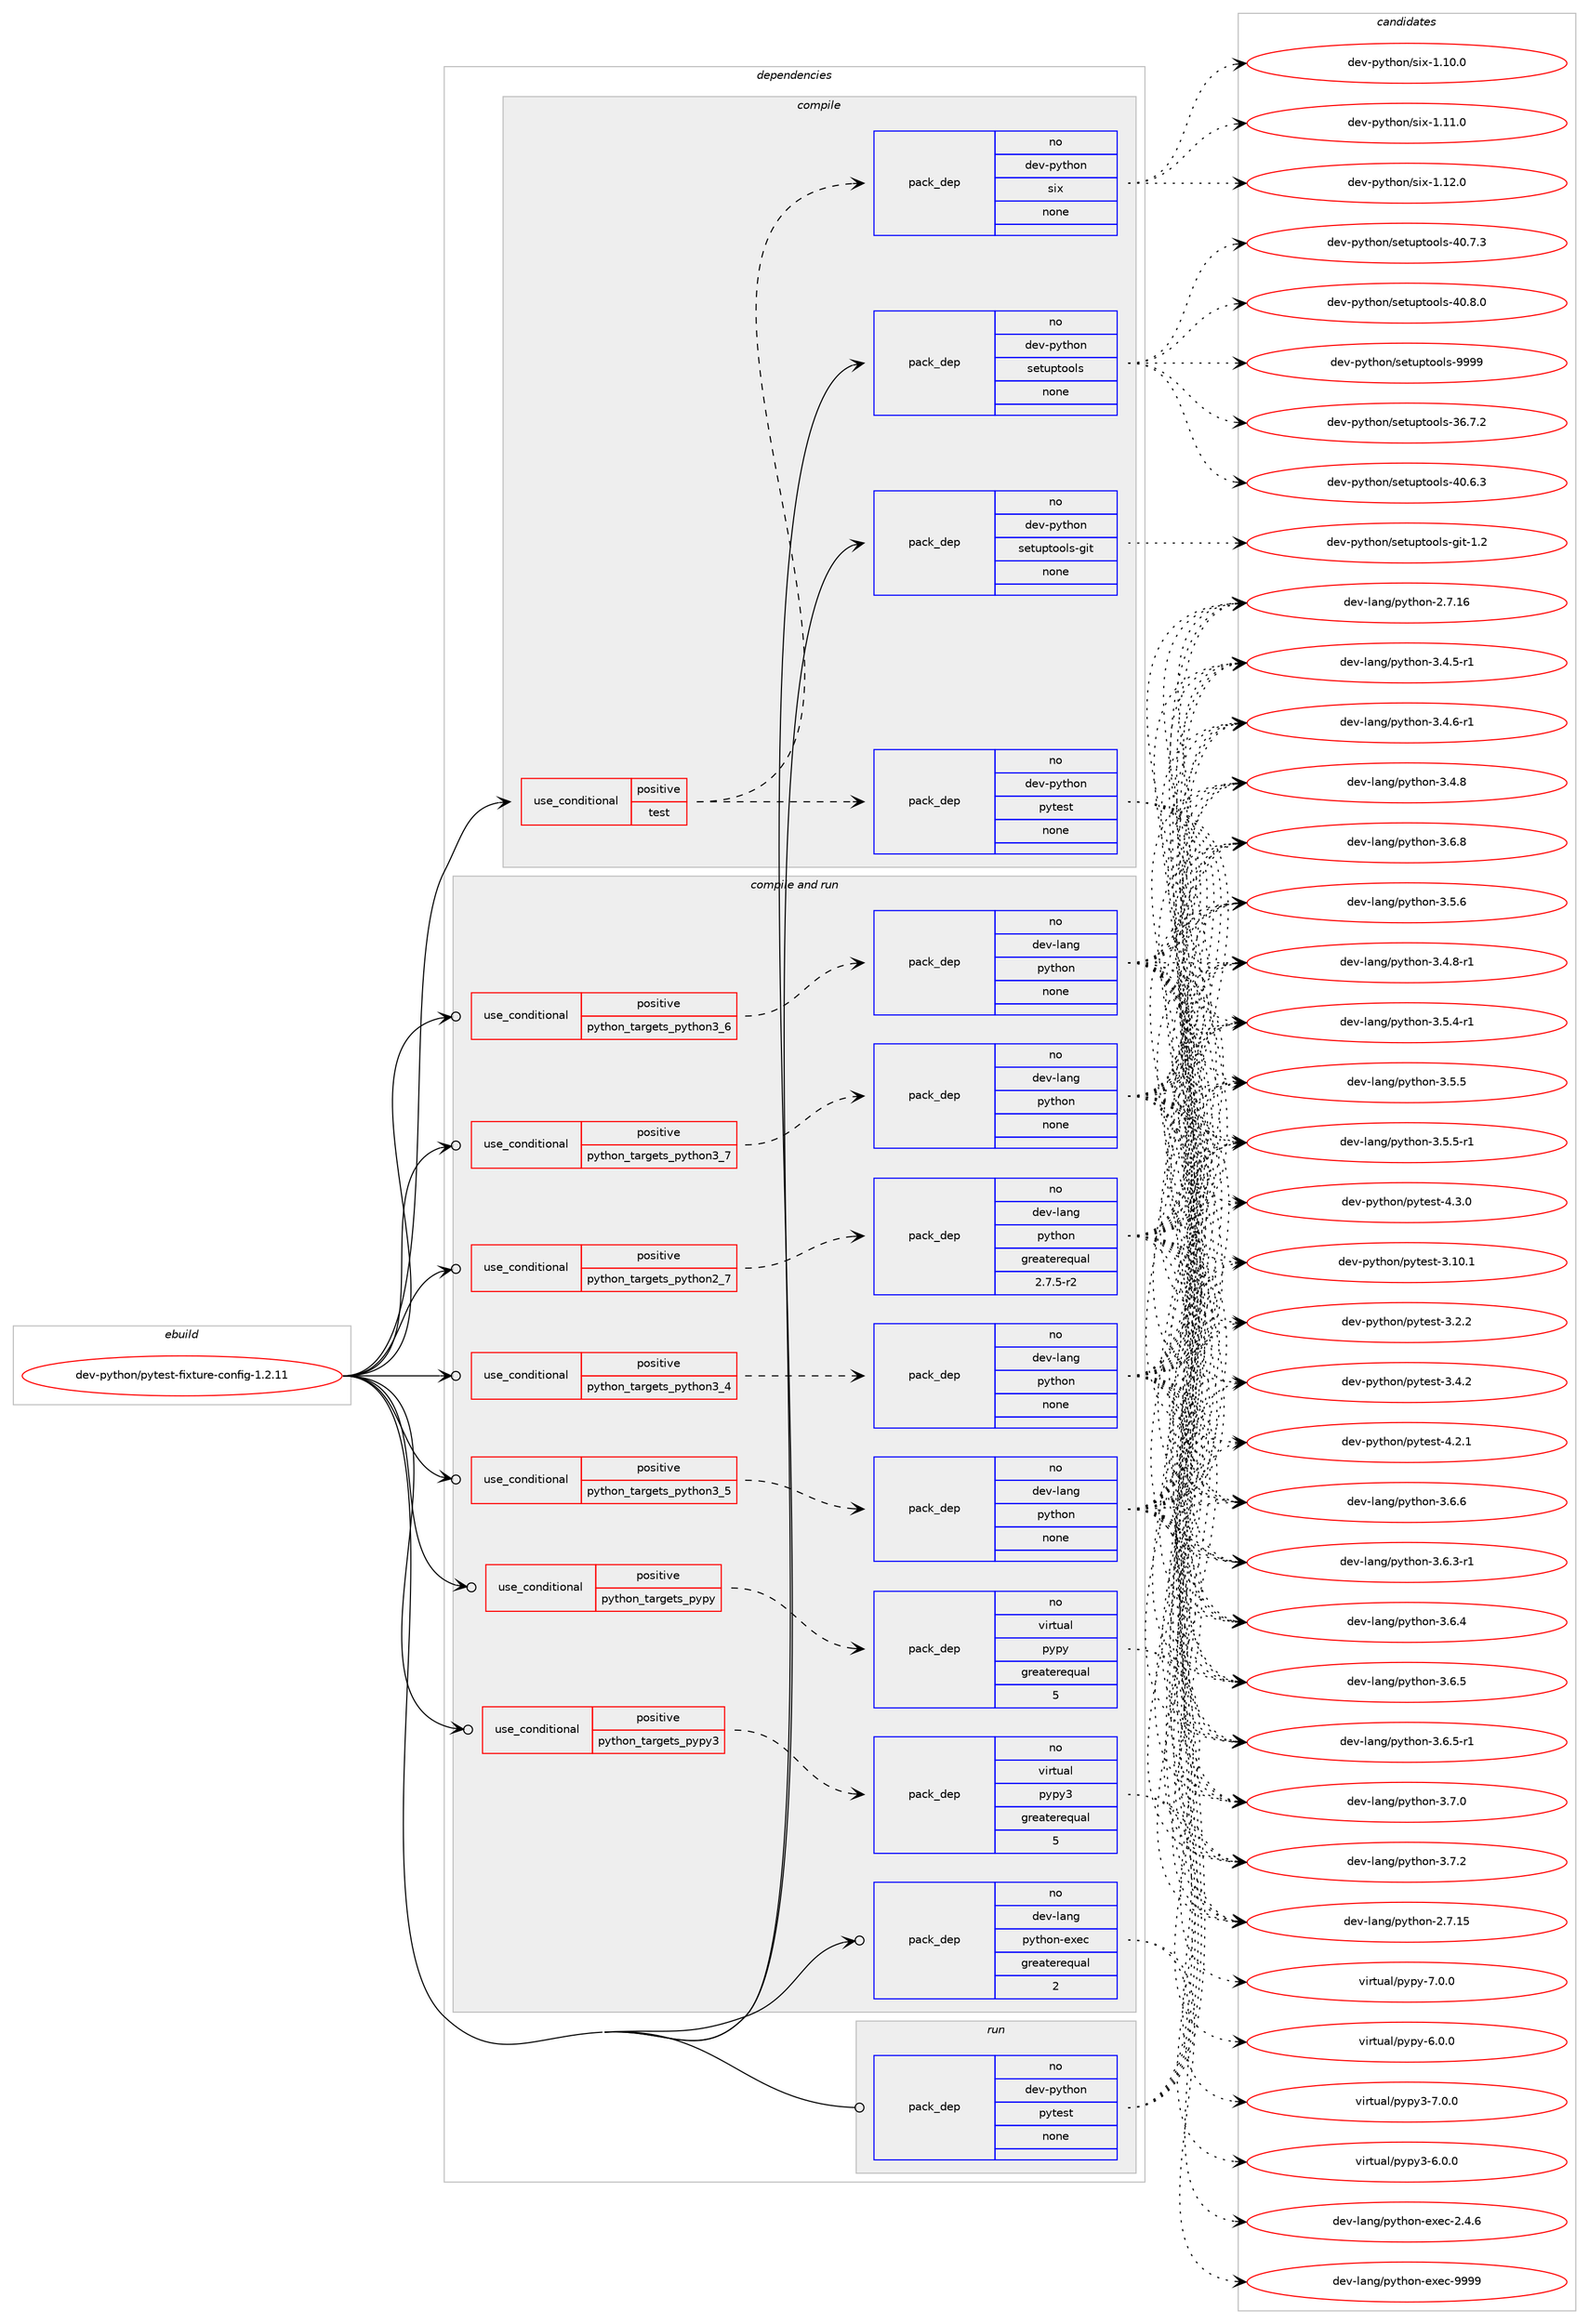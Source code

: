 digraph prolog {

# *************
# Graph options
# *************

newrank=true;
concentrate=true;
compound=true;
graph [rankdir=LR,fontname=Helvetica,fontsize=10,ranksep=1.5];#, ranksep=2.5, nodesep=0.2];
edge  [arrowhead=vee];
node  [fontname=Helvetica,fontsize=10];

# **********
# The ebuild
# **********

subgraph cluster_leftcol {
color=gray;
rank=same;
label=<<i>ebuild</i>>;
id [label="dev-python/pytest-fixture-config-1.2.11", color=red, width=4, href="../dev-python/pytest-fixture-config-1.2.11.svg"];
}

# ****************
# The dependencies
# ****************

subgraph cluster_midcol {
color=gray;
label=<<i>dependencies</i>>;
subgraph cluster_compile {
fillcolor="#eeeeee";
style=filled;
label=<<i>compile</i>>;
subgraph cond382089 {
dependency1433193 [label=<<TABLE BORDER="0" CELLBORDER="1" CELLSPACING="0" CELLPADDING="4"><TR><TD ROWSPAN="3" CELLPADDING="10">use_conditional</TD></TR><TR><TD>positive</TD></TR><TR><TD>test</TD></TR></TABLE>>, shape=none, color=red];
subgraph pack1027756 {
dependency1433194 [label=<<TABLE BORDER="0" CELLBORDER="1" CELLSPACING="0" CELLPADDING="4" WIDTH="220"><TR><TD ROWSPAN="6" CELLPADDING="30">pack_dep</TD></TR><TR><TD WIDTH="110">no</TD></TR><TR><TD>dev-python</TD></TR><TR><TD>pytest</TD></TR><TR><TD>none</TD></TR><TR><TD></TD></TR></TABLE>>, shape=none, color=blue];
}
dependency1433193:e -> dependency1433194:w [weight=20,style="dashed",arrowhead="vee"];
subgraph pack1027757 {
dependency1433195 [label=<<TABLE BORDER="0" CELLBORDER="1" CELLSPACING="0" CELLPADDING="4" WIDTH="220"><TR><TD ROWSPAN="6" CELLPADDING="30">pack_dep</TD></TR><TR><TD WIDTH="110">no</TD></TR><TR><TD>dev-python</TD></TR><TR><TD>six</TD></TR><TR><TD>none</TD></TR><TR><TD></TD></TR></TABLE>>, shape=none, color=blue];
}
dependency1433193:e -> dependency1433195:w [weight=20,style="dashed",arrowhead="vee"];
}
id:e -> dependency1433193:w [weight=20,style="solid",arrowhead="vee"];
subgraph pack1027758 {
dependency1433196 [label=<<TABLE BORDER="0" CELLBORDER="1" CELLSPACING="0" CELLPADDING="4" WIDTH="220"><TR><TD ROWSPAN="6" CELLPADDING="30">pack_dep</TD></TR><TR><TD WIDTH="110">no</TD></TR><TR><TD>dev-python</TD></TR><TR><TD>setuptools</TD></TR><TR><TD>none</TD></TR><TR><TD></TD></TR></TABLE>>, shape=none, color=blue];
}
id:e -> dependency1433196:w [weight=20,style="solid",arrowhead="vee"];
subgraph pack1027759 {
dependency1433197 [label=<<TABLE BORDER="0" CELLBORDER="1" CELLSPACING="0" CELLPADDING="4" WIDTH="220"><TR><TD ROWSPAN="6" CELLPADDING="30">pack_dep</TD></TR><TR><TD WIDTH="110">no</TD></TR><TR><TD>dev-python</TD></TR><TR><TD>setuptools-git</TD></TR><TR><TD>none</TD></TR><TR><TD></TD></TR></TABLE>>, shape=none, color=blue];
}
id:e -> dependency1433197:w [weight=20,style="solid",arrowhead="vee"];
}
subgraph cluster_compileandrun {
fillcolor="#eeeeee";
style=filled;
label=<<i>compile and run</i>>;
subgraph cond382090 {
dependency1433198 [label=<<TABLE BORDER="0" CELLBORDER="1" CELLSPACING="0" CELLPADDING="4"><TR><TD ROWSPAN="3" CELLPADDING="10">use_conditional</TD></TR><TR><TD>positive</TD></TR><TR><TD>python_targets_pypy</TD></TR></TABLE>>, shape=none, color=red];
subgraph pack1027760 {
dependency1433199 [label=<<TABLE BORDER="0" CELLBORDER="1" CELLSPACING="0" CELLPADDING="4" WIDTH="220"><TR><TD ROWSPAN="6" CELLPADDING="30">pack_dep</TD></TR><TR><TD WIDTH="110">no</TD></TR><TR><TD>virtual</TD></TR><TR><TD>pypy</TD></TR><TR><TD>greaterequal</TD></TR><TR><TD>5</TD></TR></TABLE>>, shape=none, color=blue];
}
dependency1433198:e -> dependency1433199:w [weight=20,style="dashed",arrowhead="vee"];
}
id:e -> dependency1433198:w [weight=20,style="solid",arrowhead="odotvee"];
subgraph cond382091 {
dependency1433200 [label=<<TABLE BORDER="0" CELLBORDER="1" CELLSPACING="0" CELLPADDING="4"><TR><TD ROWSPAN="3" CELLPADDING="10">use_conditional</TD></TR><TR><TD>positive</TD></TR><TR><TD>python_targets_pypy3</TD></TR></TABLE>>, shape=none, color=red];
subgraph pack1027761 {
dependency1433201 [label=<<TABLE BORDER="0" CELLBORDER="1" CELLSPACING="0" CELLPADDING="4" WIDTH="220"><TR><TD ROWSPAN="6" CELLPADDING="30">pack_dep</TD></TR><TR><TD WIDTH="110">no</TD></TR><TR><TD>virtual</TD></TR><TR><TD>pypy3</TD></TR><TR><TD>greaterequal</TD></TR><TR><TD>5</TD></TR></TABLE>>, shape=none, color=blue];
}
dependency1433200:e -> dependency1433201:w [weight=20,style="dashed",arrowhead="vee"];
}
id:e -> dependency1433200:w [weight=20,style="solid",arrowhead="odotvee"];
subgraph cond382092 {
dependency1433202 [label=<<TABLE BORDER="0" CELLBORDER="1" CELLSPACING="0" CELLPADDING="4"><TR><TD ROWSPAN="3" CELLPADDING="10">use_conditional</TD></TR><TR><TD>positive</TD></TR><TR><TD>python_targets_python2_7</TD></TR></TABLE>>, shape=none, color=red];
subgraph pack1027762 {
dependency1433203 [label=<<TABLE BORDER="0" CELLBORDER="1" CELLSPACING="0" CELLPADDING="4" WIDTH="220"><TR><TD ROWSPAN="6" CELLPADDING="30">pack_dep</TD></TR><TR><TD WIDTH="110">no</TD></TR><TR><TD>dev-lang</TD></TR><TR><TD>python</TD></TR><TR><TD>greaterequal</TD></TR><TR><TD>2.7.5-r2</TD></TR></TABLE>>, shape=none, color=blue];
}
dependency1433202:e -> dependency1433203:w [weight=20,style="dashed",arrowhead="vee"];
}
id:e -> dependency1433202:w [weight=20,style="solid",arrowhead="odotvee"];
subgraph cond382093 {
dependency1433204 [label=<<TABLE BORDER="0" CELLBORDER="1" CELLSPACING="0" CELLPADDING="4"><TR><TD ROWSPAN="3" CELLPADDING="10">use_conditional</TD></TR><TR><TD>positive</TD></TR><TR><TD>python_targets_python3_4</TD></TR></TABLE>>, shape=none, color=red];
subgraph pack1027763 {
dependency1433205 [label=<<TABLE BORDER="0" CELLBORDER="1" CELLSPACING="0" CELLPADDING="4" WIDTH="220"><TR><TD ROWSPAN="6" CELLPADDING="30">pack_dep</TD></TR><TR><TD WIDTH="110">no</TD></TR><TR><TD>dev-lang</TD></TR><TR><TD>python</TD></TR><TR><TD>none</TD></TR><TR><TD></TD></TR></TABLE>>, shape=none, color=blue];
}
dependency1433204:e -> dependency1433205:w [weight=20,style="dashed",arrowhead="vee"];
}
id:e -> dependency1433204:w [weight=20,style="solid",arrowhead="odotvee"];
subgraph cond382094 {
dependency1433206 [label=<<TABLE BORDER="0" CELLBORDER="1" CELLSPACING="0" CELLPADDING="4"><TR><TD ROWSPAN="3" CELLPADDING="10">use_conditional</TD></TR><TR><TD>positive</TD></TR><TR><TD>python_targets_python3_5</TD></TR></TABLE>>, shape=none, color=red];
subgraph pack1027764 {
dependency1433207 [label=<<TABLE BORDER="0" CELLBORDER="1" CELLSPACING="0" CELLPADDING="4" WIDTH="220"><TR><TD ROWSPAN="6" CELLPADDING="30">pack_dep</TD></TR><TR><TD WIDTH="110">no</TD></TR><TR><TD>dev-lang</TD></TR><TR><TD>python</TD></TR><TR><TD>none</TD></TR><TR><TD></TD></TR></TABLE>>, shape=none, color=blue];
}
dependency1433206:e -> dependency1433207:w [weight=20,style="dashed",arrowhead="vee"];
}
id:e -> dependency1433206:w [weight=20,style="solid",arrowhead="odotvee"];
subgraph cond382095 {
dependency1433208 [label=<<TABLE BORDER="0" CELLBORDER="1" CELLSPACING="0" CELLPADDING="4"><TR><TD ROWSPAN="3" CELLPADDING="10">use_conditional</TD></TR><TR><TD>positive</TD></TR><TR><TD>python_targets_python3_6</TD></TR></TABLE>>, shape=none, color=red];
subgraph pack1027765 {
dependency1433209 [label=<<TABLE BORDER="0" CELLBORDER="1" CELLSPACING="0" CELLPADDING="4" WIDTH="220"><TR><TD ROWSPAN="6" CELLPADDING="30">pack_dep</TD></TR><TR><TD WIDTH="110">no</TD></TR><TR><TD>dev-lang</TD></TR><TR><TD>python</TD></TR><TR><TD>none</TD></TR><TR><TD></TD></TR></TABLE>>, shape=none, color=blue];
}
dependency1433208:e -> dependency1433209:w [weight=20,style="dashed",arrowhead="vee"];
}
id:e -> dependency1433208:w [weight=20,style="solid",arrowhead="odotvee"];
subgraph cond382096 {
dependency1433210 [label=<<TABLE BORDER="0" CELLBORDER="1" CELLSPACING="0" CELLPADDING="4"><TR><TD ROWSPAN="3" CELLPADDING="10">use_conditional</TD></TR><TR><TD>positive</TD></TR><TR><TD>python_targets_python3_7</TD></TR></TABLE>>, shape=none, color=red];
subgraph pack1027766 {
dependency1433211 [label=<<TABLE BORDER="0" CELLBORDER="1" CELLSPACING="0" CELLPADDING="4" WIDTH="220"><TR><TD ROWSPAN="6" CELLPADDING="30">pack_dep</TD></TR><TR><TD WIDTH="110">no</TD></TR><TR><TD>dev-lang</TD></TR><TR><TD>python</TD></TR><TR><TD>none</TD></TR><TR><TD></TD></TR></TABLE>>, shape=none, color=blue];
}
dependency1433210:e -> dependency1433211:w [weight=20,style="dashed",arrowhead="vee"];
}
id:e -> dependency1433210:w [weight=20,style="solid",arrowhead="odotvee"];
subgraph pack1027767 {
dependency1433212 [label=<<TABLE BORDER="0" CELLBORDER="1" CELLSPACING="0" CELLPADDING="4" WIDTH="220"><TR><TD ROWSPAN="6" CELLPADDING="30">pack_dep</TD></TR><TR><TD WIDTH="110">no</TD></TR><TR><TD>dev-lang</TD></TR><TR><TD>python-exec</TD></TR><TR><TD>greaterequal</TD></TR><TR><TD>2</TD></TR></TABLE>>, shape=none, color=blue];
}
id:e -> dependency1433212:w [weight=20,style="solid",arrowhead="odotvee"];
}
subgraph cluster_run {
fillcolor="#eeeeee";
style=filled;
label=<<i>run</i>>;
subgraph pack1027768 {
dependency1433213 [label=<<TABLE BORDER="0" CELLBORDER="1" CELLSPACING="0" CELLPADDING="4" WIDTH="220"><TR><TD ROWSPAN="6" CELLPADDING="30">pack_dep</TD></TR><TR><TD WIDTH="110">no</TD></TR><TR><TD>dev-python</TD></TR><TR><TD>pytest</TD></TR><TR><TD>none</TD></TR><TR><TD></TD></TR></TABLE>>, shape=none, color=blue];
}
id:e -> dependency1433213:w [weight=20,style="solid",arrowhead="odot"];
}
}

# **************
# The candidates
# **************

subgraph cluster_choices {
rank=same;
color=gray;
label=<<i>candidates</i>>;

subgraph choice1027756 {
color=black;
nodesep=1;
choice100101118451121211161041111104711212111610111511645514649484649 [label="dev-python/pytest-3.10.1", color=red, width=4,href="../dev-python/pytest-3.10.1.svg"];
choice1001011184511212111610411111047112121116101115116455146504650 [label="dev-python/pytest-3.2.2", color=red, width=4,href="../dev-python/pytest-3.2.2.svg"];
choice1001011184511212111610411111047112121116101115116455146524650 [label="dev-python/pytest-3.4.2", color=red, width=4,href="../dev-python/pytest-3.4.2.svg"];
choice1001011184511212111610411111047112121116101115116455246504649 [label="dev-python/pytest-4.2.1", color=red, width=4,href="../dev-python/pytest-4.2.1.svg"];
choice1001011184511212111610411111047112121116101115116455246514648 [label="dev-python/pytest-4.3.0", color=red, width=4,href="../dev-python/pytest-4.3.0.svg"];
dependency1433194:e -> choice100101118451121211161041111104711212111610111511645514649484649:w [style=dotted,weight="100"];
dependency1433194:e -> choice1001011184511212111610411111047112121116101115116455146504650:w [style=dotted,weight="100"];
dependency1433194:e -> choice1001011184511212111610411111047112121116101115116455146524650:w [style=dotted,weight="100"];
dependency1433194:e -> choice1001011184511212111610411111047112121116101115116455246504649:w [style=dotted,weight="100"];
dependency1433194:e -> choice1001011184511212111610411111047112121116101115116455246514648:w [style=dotted,weight="100"];
}
subgraph choice1027757 {
color=black;
nodesep=1;
choice100101118451121211161041111104711510512045494649484648 [label="dev-python/six-1.10.0", color=red, width=4,href="../dev-python/six-1.10.0.svg"];
choice100101118451121211161041111104711510512045494649494648 [label="dev-python/six-1.11.0", color=red, width=4,href="../dev-python/six-1.11.0.svg"];
choice100101118451121211161041111104711510512045494649504648 [label="dev-python/six-1.12.0", color=red, width=4,href="../dev-python/six-1.12.0.svg"];
dependency1433195:e -> choice100101118451121211161041111104711510512045494649484648:w [style=dotted,weight="100"];
dependency1433195:e -> choice100101118451121211161041111104711510512045494649494648:w [style=dotted,weight="100"];
dependency1433195:e -> choice100101118451121211161041111104711510512045494649504648:w [style=dotted,weight="100"];
}
subgraph choice1027758 {
color=black;
nodesep=1;
choice100101118451121211161041111104711510111611711211611111110811545515446554650 [label="dev-python/setuptools-36.7.2", color=red, width=4,href="../dev-python/setuptools-36.7.2.svg"];
choice100101118451121211161041111104711510111611711211611111110811545524846544651 [label="dev-python/setuptools-40.6.3", color=red, width=4,href="../dev-python/setuptools-40.6.3.svg"];
choice100101118451121211161041111104711510111611711211611111110811545524846554651 [label="dev-python/setuptools-40.7.3", color=red, width=4,href="../dev-python/setuptools-40.7.3.svg"];
choice100101118451121211161041111104711510111611711211611111110811545524846564648 [label="dev-python/setuptools-40.8.0", color=red, width=4,href="../dev-python/setuptools-40.8.0.svg"];
choice10010111845112121116104111110471151011161171121161111111081154557575757 [label="dev-python/setuptools-9999", color=red, width=4,href="../dev-python/setuptools-9999.svg"];
dependency1433196:e -> choice100101118451121211161041111104711510111611711211611111110811545515446554650:w [style=dotted,weight="100"];
dependency1433196:e -> choice100101118451121211161041111104711510111611711211611111110811545524846544651:w [style=dotted,weight="100"];
dependency1433196:e -> choice100101118451121211161041111104711510111611711211611111110811545524846554651:w [style=dotted,weight="100"];
dependency1433196:e -> choice100101118451121211161041111104711510111611711211611111110811545524846564648:w [style=dotted,weight="100"];
dependency1433196:e -> choice10010111845112121116104111110471151011161171121161111111081154557575757:w [style=dotted,weight="100"];
}
subgraph choice1027759 {
color=black;
nodesep=1;
choice10010111845112121116104111110471151011161171121161111111081154510310511645494650 [label="dev-python/setuptools-git-1.2", color=red, width=4,href="../dev-python/setuptools-git-1.2.svg"];
dependency1433197:e -> choice10010111845112121116104111110471151011161171121161111111081154510310511645494650:w [style=dotted,weight="100"];
}
subgraph choice1027760 {
color=black;
nodesep=1;
choice1181051141161179710847112121112121455446484648 [label="virtual/pypy-6.0.0", color=red, width=4,href="../virtual/pypy-6.0.0.svg"];
choice1181051141161179710847112121112121455546484648 [label="virtual/pypy-7.0.0", color=red, width=4,href="../virtual/pypy-7.0.0.svg"];
dependency1433199:e -> choice1181051141161179710847112121112121455446484648:w [style=dotted,weight="100"];
dependency1433199:e -> choice1181051141161179710847112121112121455546484648:w [style=dotted,weight="100"];
}
subgraph choice1027761 {
color=black;
nodesep=1;
choice118105114116117971084711212111212151455446484648 [label="virtual/pypy3-6.0.0", color=red, width=4,href="../virtual/pypy3-6.0.0.svg"];
choice118105114116117971084711212111212151455546484648 [label="virtual/pypy3-7.0.0", color=red, width=4,href="../virtual/pypy3-7.0.0.svg"];
dependency1433201:e -> choice118105114116117971084711212111212151455446484648:w [style=dotted,weight="100"];
dependency1433201:e -> choice118105114116117971084711212111212151455546484648:w [style=dotted,weight="100"];
}
subgraph choice1027762 {
color=black;
nodesep=1;
choice10010111845108971101034711212111610411111045504655464953 [label="dev-lang/python-2.7.15", color=red, width=4,href="../dev-lang/python-2.7.15.svg"];
choice10010111845108971101034711212111610411111045504655464954 [label="dev-lang/python-2.7.16", color=red, width=4,href="../dev-lang/python-2.7.16.svg"];
choice1001011184510897110103471121211161041111104551465246534511449 [label="dev-lang/python-3.4.5-r1", color=red, width=4,href="../dev-lang/python-3.4.5-r1.svg"];
choice1001011184510897110103471121211161041111104551465246544511449 [label="dev-lang/python-3.4.6-r1", color=red, width=4,href="../dev-lang/python-3.4.6-r1.svg"];
choice100101118451089711010347112121116104111110455146524656 [label="dev-lang/python-3.4.8", color=red, width=4,href="../dev-lang/python-3.4.8.svg"];
choice1001011184510897110103471121211161041111104551465246564511449 [label="dev-lang/python-3.4.8-r1", color=red, width=4,href="../dev-lang/python-3.4.8-r1.svg"];
choice1001011184510897110103471121211161041111104551465346524511449 [label="dev-lang/python-3.5.4-r1", color=red, width=4,href="../dev-lang/python-3.5.4-r1.svg"];
choice100101118451089711010347112121116104111110455146534653 [label="dev-lang/python-3.5.5", color=red, width=4,href="../dev-lang/python-3.5.5.svg"];
choice1001011184510897110103471121211161041111104551465346534511449 [label="dev-lang/python-3.5.5-r1", color=red, width=4,href="../dev-lang/python-3.5.5-r1.svg"];
choice100101118451089711010347112121116104111110455146534654 [label="dev-lang/python-3.5.6", color=red, width=4,href="../dev-lang/python-3.5.6.svg"];
choice1001011184510897110103471121211161041111104551465446514511449 [label="dev-lang/python-3.6.3-r1", color=red, width=4,href="../dev-lang/python-3.6.3-r1.svg"];
choice100101118451089711010347112121116104111110455146544652 [label="dev-lang/python-3.6.4", color=red, width=4,href="../dev-lang/python-3.6.4.svg"];
choice100101118451089711010347112121116104111110455146544653 [label="dev-lang/python-3.6.5", color=red, width=4,href="../dev-lang/python-3.6.5.svg"];
choice1001011184510897110103471121211161041111104551465446534511449 [label="dev-lang/python-3.6.5-r1", color=red, width=4,href="../dev-lang/python-3.6.5-r1.svg"];
choice100101118451089711010347112121116104111110455146544654 [label="dev-lang/python-3.6.6", color=red, width=4,href="../dev-lang/python-3.6.6.svg"];
choice100101118451089711010347112121116104111110455146544656 [label="dev-lang/python-3.6.8", color=red, width=4,href="../dev-lang/python-3.6.8.svg"];
choice100101118451089711010347112121116104111110455146554648 [label="dev-lang/python-3.7.0", color=red, width=4,href="../dev-lang/python-3.7.0.svg"];
choice100101118451089711010347112121116104111110455146554650 [label="dev-lang/python-3.7.2", color=red, width=4,href="../dev-lang/python-3.7.2.svg"];
dependency1433203:e -> choice10010111845108971101034711212111610411111045504655464953:w [style=dotted,weight="100"];
dependency1433203:e -> choice10010111845108971101034711212111610411111045504655464954:w [style=dotted,weight="100"];
dependency1433203:e -> choice1001011184510897110103471121211161041111104551465246534511449:w [style=dotted,weight="100"];
dependency1433203:e -> choice1001011184510897110103471121211161041111104551465246544511449:w [style=dotted,weight="100"];
dependency1433203:e -> choice100101118451089711010347112121116104111110455146524656:w [style=dotted,weight="100"];
dependency1433203:e -> choice1001011184510897110103471121211161041111104551465246564511449:w [style=dotted,weight="100"];
dependency1433203:e -> choice1001011184510897110103471121211161041111104551465346524511449:w [style=dotted,weight="100"];
dependency1433203:e -> choice100101118451089711010347112121116104111110455146534653:w [style=dotted,weight="100"];
dependency1433203:e -> choice1001011184510897110103471121211161041111104551465346534511449:w [style=dotted,weight="100"];
dependency1433203:e -> choice100101118451089711010347112121116104111110455146534654:w [style=dotted,weight="100"];
dependency1433203:e -> choice1001011184510897110103471121211161041111104551465446514511449:w [style=dotted,weight="100"];
dependency1433203:e -> choice100101118451089711010347112121116104111110455146544652:w [style=dotted,weight="100"];
dependency1433203:e -> choice100101118451089711010347112121116104111110455146544653:w [style=dotted,weight="100"];
dependency1433203:e -> choice1001011184510897110103471121211161041111104551465446534511449:w [style=dotted,weight="100"];
dependency1433203:e -> choice100101118451089711010347112121116104111110455146544654:w [style=dotted,weight="100"];
dependency1433203:e -> choice100101118451089711010347112121116104111110455146544656:w [style=dotted,weight="100"];
dependency1433203:e -> choice100101118451089711010347112121116104111110455146554648:w [style=dotted,weight="100"];
dependency1433203:e -> choice100101118451089711010347112121116104111110455146554650:w [style=dotted,weight="100"];
}
subgraph choice1027763 {
color=black;
nodesep=1;
choice10010111845108971101034711212111610411111045504655464953 [label="dev-lang/python-2.7.15", color=red, width=4,href="../dev-lang/python-2.7.15.svg"];
choice10010111845108971101034711212111610411111045504655464954 [label="dev-lang/python-2.7.16", color=red, width=4,href="../dev-lang/python-2.7.16.svg"];
choice1001011184510897110103471121211161041111104551465246534511449 [label="dev-lang/python-3.4.5-r1", color=red, width=4,href="../dev-lang/python-3.4.5-r1.svg"];
choice1001011184510897110103471121211161041111104551465246544511449 [label="dev-lang/python-3.4.6-r1", color=red, width=4,href="../dev-lang/python-3.4.6-r1.svg"];
choice100101118451089711010347112121116104111110455146524656 [label="dev-lang/python-3.4.8", color=red, width=4,href="../dev-lang/python-3.4.8.svg"];
choice1001011184510897110103471121211161041111104551465246564511449 [label="dev-lang/python-3.4.8-r1", color=red, width=4,href="../dev-lang/python-3.4.8-r1.svg"];
choice1001011184510897110103471121211161041111104551465346524511449 [label="dev-lang/python-3.5.4-r1", color=red, width=4,href="../dev-lang/python-3.5.4-r1.svg"];
choice100101118451089711010347112121116104111110455146534653 [label="dev-lang/python-3.5.5", color=red, width=4,href="../dev-lang/python-3.5.5.svg"];
choice1001011184510897110103471121211161041111104551465346534511449 [label="dev-lang/python-3.5.5-r1", color=red, width=4,href="../dev-lang/python-3.5.5-r1.svg"];
choice100101118451089711010347112121116104111110455146534654 [label="dev-lang/python-3.5.6", color=red, width=4,href="../dev-lang/python-3.5.6.svg"];
choice1001011184510897110103471121211161041111104551465446514511449 [label="dev-lang/python-3.6.3-r1", color=red, width=4,href="../dev-lang/python-3.6.3-r1.svg"];
choice100101118451089711010347112121116104111110455146544652 [label="dev-lang/python-3.6.4", color=red, width=4,href="../dev-lang/python-3.6.4.svg"];
choice100101118451089711010347112121116104111110455146544653 [label="dev-lang/python-3.6.5", color=red, width=4,href="../dev-lang/python-3.6.5.svg"];
choice1001011184510897110103471121211161041111104551465446534511449 [label="dev-lang/python-3.6.5-r1", color=red, width=4,href="../dev-lang/python-3.6.5-r1.svg"];
choice100101118451089711010347112121116104111110455146544654 [label="dev-lang/python-3.6.6", color=red, width=4,href="../dev-lang/python-3.6.6.svg"];
choice100101118451089711010347112121116104111110455146544656 [label="dev-lang/python-3.6.8", color=red, width=4,href="../dev-lang/python-3.6.8.svg"];
choice100101118451089711010347112121116104111110455146554648 [label="dev-lang/python-3.7.0", color=red, width=4,href="../dev-lang/python-3.7.0.svg"];
choice100101118451089711010347112121116104111110455146554650 [label="dev-lang/python-3.7.2", color=red, width=4,href="../dev-lang/python-3.7.2.svg"];
dependency1433205:e -> choice10010111845108971101034711212111610411111045504655464953:w [style=dotted,weight="100"];
dependency1433205:e -> choice10010111845108971101034711212111610411111045504655464954:w [style=dotted,weight="100"];
dependency1433205:e -> choice1001011184510897110103471121211161041111104551465246534511449:w [style=dotted,weight="100"];
dependency1433205:e -> choice1001011184510897110103471121211161041111104551465246544511449:w [style=dotted,weight="100"];
dependency1433205:e -> choice100101118451089711010347112121116104111110455146524656:w [style=dotted,weight="100"];
dependency1433205:e -> choice1001011184510897110103471121211161041111104551465246564511449:w [style=dotted,weight="100"];
dependency1433205:e -> choice1001011184510897110103471121211161041111104551465346524511449:w [style=dotted,weight="100"];
dependency1433205:e -> choice100101118451089711010347112121116104111110455146534653:w [style=dotted,weight="100"];
dependency1433205:e -> choice1001011184510897110103471121211161041111104551465346534511449:w [style=dotted,weight="100"];
dependency1433205:e -> choice100101118451089711010347112121116104111110455146534654:w [style=dotted,weight="100"];
dependency1433205:e -> choice1001011184510897110103471121211161041111104551465446514511449:w [style=dotted,weight="100"];
dependency1433205:e -> choice100101118451089711010347112121116104111110455146544652:w [style=dotted,weight="100"];
dependency1433205:e -> choice100101118451089711010347112121116104111110455146544653:w [style=dotted,weight="100"];
dependency1433205:e -> choice1001011184510897110103471121211161041111104551465446534511449:w [style=dotted,weight="100"];
dependency1433205:e -> choice100101118451089711010347112121116104111110455146544654:w [style=dotted,weight="100"];
dependency1433205:e -> choice100101118451089711010347112121116104111110455146544656:w [style=dotted,weight="100"];
dependency1433205:e -> choice100101118451089711010347112121116104111110455146554648:w [style=dotted,weight="100"];
dependency1433205:e -> choice100101118451089711010347112121116104111110455146554650:w [style=dotted,weight="100"];
}
subgraph choice1027764 {
color=black;
nodesep=1;
choice10010111845108971101034711212111610411111045504655464953 [label="dev-lang/python-2.7.15", color=red, width=4,href="../dev-lang/python-2.7.15.svg"];
choice10010111845108971101034711212111610411111045504655464954 [label="dev-lang/python-2.7.16", color=red, width=4,href="../dev-lang/python-2.7.16.svg"];
choice1001011184510897110103471121211161041111104551465246534511449 [label="dev-lang/python-3.4.5-r1", color=red, width=4,href="../dev-lang/python-3.4.5-r1.svg"];
choice1001011184510897110103471121211161041111104551465246544511449 [label="dev-lang/python-3.4.6-r1", color=red, width=4,href="../dev-lang/python-3.4.6-r1.svg"];
choice100101118451089711010347112121116104111110455146524656 [label="dev-lang/python-3.4.8", color=red, width=4,href="../dev-lang/python-3.4.8.svg"];
choice1001011184510897110103471121211161041111104551465246564511449 [label="dev-lang/python-3.4.8-r1", color=red, width=4,href="../dev-lang/python-3.4.8-r1.svg"];
choice1001011184510897110103471121211161041111104551465346524511449 [label="dev-lang/python-3.5.4-r1", color=red, width=4,href="../dev-lang/python-3.5.4-r1.svg"];
choice100101118451089711010347112121116104111110455146534653 [label="dev-lang/python-3.5.5", color=red, width=4,href="../dev-lang/python-3.5.5.svg"];
choice1001011184510897110103471121211161041111104551465346534511449 [label="dev-lang/python-3.5.5-r1", color=red, width=4,href="../dev-lang/python-3.5.5-r1.svg"];
choice100101118451089711010347112121116104111110455146534654 [label="dev-lang/python-3.5.6", color=red, width=4,href="../dev-lang/python-3.5.6.svg"];
choice1001011184510897110103471121211161041111104551465446514511449 [label="dev-lang/python-3.6.3-r1", color=red, width=4,href="../dev-lang/python-3.6.3-r1.svg"];
choice100101118451089711010347112121116104111110455146544652 [label="dev-lang/python-3.6.4", color=red, width=4,href="../dev-lang/python-3.6.4.svg"];
choice100101118451089711010347112121116104111110455146544653 [label="dev-lang/python-3.6.5", color=red, width=4,href="../dev-lang/python-3.6.5.svg"];
choice1001011184510897110103471121211161041111104551465446534511449 [label="dev-lang/python-3.6.5-r1", color=red, width=4,href="../dev-lang/python-3.6.5-r1.svg"];
choice100101118451089711010347112121116104111110455146544654 [label="dev-lang/python-3.6.6", color=red, width=4,href="../dev-lang/python-3.6.6.svg"];
choice100101118451089711010347112121116104111110455146544656 [label="dev-lang/python-3.6.8", color=red, width=4,href="../dev-lang/python-3.6.8.svg"];
choice100101118451089711010347112121116104111110455146554648 [label="dev-lang/python-3.7.0", color=red, width=4,href="../dev-lang/python-3.7.0.svg"];
choice100101118451089711010347112121116104111110455146554650 [label="dev-lang/python-3.7.2", color=red, width=4,href="../dev-lang/python-3.7.2.svg"];
dependency1433207:e -> choice10010111845108971101034711212111610411111045504655464953:w [style=dotted,weight="100"];
dependency1433207:e -> choice10010111845108971101034711212111610411111045504655464954:w [style=dotted,weight="100"];
dependency1433207:e -> choice1001011184510897110103471121211161041111104551465246534511449:w [style=dotted,weight="100"];
dependency1433207:e -> choice1001011184510897110103471121211161041111104551465246544511449:w [style=dotted,weight="100"];
dependency1433207:e -> choice100101118451089711010347112121116104111110455146524656:w [style=dotted,weight="100"];
dependency1433207:e -> choice1001011184510897110103471121211161041111104551465246564511449:w [style=dotted,weight="100"];
dependency1433207:e -> choice1001011184510897110103471121211161041111104551465346524511449:w [style=dotted,weight="100"];
dependency1433207:e -> choice100101118451089711010347112121116104111110455146534653:w [style=dotted,weight="100"];
dependency1433207:e -> choice1001011184510897110103471121211161041111104551465346534511449:w [style=dotted,weight="100"];
dependency1433207:e -> choice100101118451089711010347112121116104111110455146534654:w [style=dotted,weight="100"];
dependency1433207:e -> choice1001011184510897110103471121211161041111104551465446514511449:w [style=dotted,weight="100"];
dependency1433207:e -> choice100101118451089711010347112121116104111110455146544652:w [style=dotted,weight="100"];
dependency1433207:e -> choice100101118451089711010347112121116104111110455146544653:w [style=dotted,weight="100"];
dependency1433207:e -> choice1001011184510897110103471121211161041111104551465446534511449:w [style=dotted,weight="100"];
dependency1433207:e -> choice100101118451089711010347112121116104111110455146544654:w [style=dotted,weight="100"];
dependency1433207:e -> choice100101118451089711010347112121116104111110455146544656:w [style=dotted,weight="100"];
dependency1433207:e -> choice100101118451089711010347112121116104111110455146554648:w [style=dotted,weight="100"];
dependency1433207:e -> choice100101118451089711010347112121116104111110455146554650:w [style=dotted,weight="100"];
}
subgraph choice1027765 {
color=black;
nodesep=1;
choice10010111845108971101034711212111610411111045504655464953 [label="dev-lang/python-2.7.15", color=red, width=4,href="../dev-lang/python-2.7.15.svg"];
choice10010111845108971101034711212111610411111045504655464954 [label="dev-lang/python-2.7.16", color=red, width=4,href="../dev-lang/python-2.7.16.svg"];
choice1001011184510897110103471121211161041111104551465246534511449 [label="dev-lang/python-3.4.5-r1", color=red, width=4,href="../dev-lang/python-3.4.5-r1.svg"];
choice1001011184510897110103471121211161041111104551465246544511449 [label="dev-lang/python-3.4.6-r1", color=red, width=4,href="../dev-lang/python-3.4.6-r1.svg"];
choice100101118451089711010347112121116104111110455146524656 [label="dev-lang/python-3.4.8", color=red, width=4,href="../dev-lang/python-3.4.8.svg"];
choice1001011184510897110103471121211161041111104551465246564511449 [label="dev-lang/python-3.4.8-r1", color=red, width=4,href="../dev-lang/python-3.4.8-r1.svg"];
choice1001011184510897110103471121211161041111104551465346524511449 [label="dev-lang/python-3.5.4-r1", color=red, width=4,href="../dev-lang/python-3.5.4-r1.svg"];
choice100101118451089711010347112121116104111110455146534653 [label="dev-lang/python-3.5.5", color=red, width=4,href="../dev-lang/python-3.5.5.svg"];
choice1001011184510897110103471121211161041111104551465346534511449 [label="dev-lang/python-3.5.5-r1", color=red, width=4,href="../dev-lang/python-3.5.5-r1.svg"];
choice100101118451089711010347112121116104111110455146534654 [label="dev-lang/python-3.5.6", color=red, width=4,href="../dev-lang/python-3.5.6.svg"];
choice1001011184510897110103471121211161041111104551465446514511449 [label="dev-lang/python-3.6.3-r1", color=red, width=4,href="../dev-lang/python-3.6.3-r1.svg"];
choice100101118451089711010347112121116104111110455146544652 [label="dev-lang/python-3.6.4", color=red, width=4,href="../dev-lang/python-3.6.4.svg"];
choice100101118451089711010347112121116104111110455146544653 [label="dev-lang/python-3.6.5", color=red, width=4,href="../dev-lang/python-3.6.5.svg"];
choice1001011184510897110103471121211161041111104551465446534511449 [label="dev-lang/python-3.6.5-r1", color=red, width=4,href="../dev-lang/python-3.6.5-r1.svg"];
choice100101118451089711010347112121116104111110455146544654 [label="dev-lang/python-3.6.6", color=red, width=4,href="../dev-lang/python-3.6.6.svg"];
choice100101118451089711010347112121116104111110455146544656 [label="dev-lang/python-3.6.8", color=red, width=4,href="../dev-lang/python-3.6.8.svg"];
choice100101118451089711010347112121116104111110455146554648 [label="dev-lang/python-3.7.0", color=red, width=4,href="../dev-lang/python-3.7.0.svg"];
choice100101118451089711010347112121116104111110455146554650 [label="dev-lang/python-3.7.2", color=red, width=4,href="../dev-lang/python-3.7.2.svg"];
dependency1433209:e -> choice10010111845108971101034711212111610411111045504655464953:w [style=dotted,weight="100"];
dependency1433209:e -> choice10010111845108971101034711212111610411111045504655464954:w [style=dotted,weight="100"];
dependency1433209:e -> choice1001011184510897110103471121211161041111104551465246534511449:w [style=dotted,weight="100"];
dependency1433209:e -> choice1001011184510897110103471121211161041111104551465246544511449:w [style=dotted,weight="100"];
dependency1433209:e -> choice100101118451089711010347112121116104111110455146524656:w [style=dotted,weight="100"];
dependency1433209:e -> choice1001011184510897110103471121211161041111104551465246564511449:w [style=dotted,weight="100"];
dependency1433209:e -> choice1001011184510897110103471121211161041111104551465346524511449:w [style=dotted,weight="100"];
dependency1433209:e -> choice100101118451089711010347112121116104111110455146534653:w [style=dotted,weight="100"];
dependency1433209:e -> choice1001011184510897110103471121211161041111104551465346534511449:w [style=dotted,weight="100"];
dependency1433209:e -> choice100101118451089711010347112121116104111110455146534654:w [style=dotted,weight="100"];
dependency1433209:e -> choice1001011184510897110103471121211161041111104551465446514511449:w [style=dotted,weight="100"];
dependency1433209:e -> choice100101118451089711010347112121116104111110455146544652:w [style=dotted,weight="100"];
dependency1433209:e -> choice100101118451089711010347112121116104111110455146544653:w [style=dotted,weight="100"];
dependency1433209:e -> choice1001011184510897110103471121211161041111104551465446534511449:w [style=dotted,weight="100"];
dependency1433209:e -> choice100101118451089711010347112121116104111110455146544654:w [style=dotted,weight="100"];
dependency1433209:e -> choice100101118451089711010347112121116104111110455146544656:w [style=dotted,weight="100"];
dependency1433209:e -> choice100101118451089711010347112121116104111110455146554648:w [style=dotted,weight="100"];
dependency1433209:e -> choice100101118451089711010347112121116104111110455146554650:w [style=dotted,weight="100"];
}
subgraph choice1027766 {
color=black;
nodesep=1;
choice10010111845108971101034711212111610411111045504655464953 [label="dev-lang/python-2.7.15", color=red, width=4,href="../dev-lang/python-2.7.15.svg"];
choice10010111845108971101034711212111610411111045504655464954 [label="dev-lang/python-2.7.16", color=red, width=4,href="../dev-lang/python-2.7.16.svg"];
choice1001011184510897110103471121211161041111104551465246534511449 [label="dev-lang/python-3.4.5-r1", color=red, width=4,href="../dev-lang/python-3.4.5-r1.svg"];
choice1001011184510897110103471121211161041111104551465246544511449 [label="dev-lang/python-3.4.6-r1", color=red, width=4,href="../dev-lang/python-3.4.6-r1.svg"];
choice100101118451089711010347112121116104111110455146524656 [label="dev-lang/python-3.4.8", color=red, width=4,href="../dev-lang/python-3.4.8.svg"];
choice1001011184510897110103471121211161041111104551465246564511449 [label="dev-lang/python-3.4.8-r1", color=red, width=4,href="../dev-lang/python-3.4.8-r1.svg"];
choice1001011184510897110103471121211161041111104551465346524511449 [label="dev-lang/python-3.5.4-r1", color=red, width=4,href="../dev-lang/python-3.5.4-r1.svg"];
choice100101118451089711010347112121116104111110455146534653 [label="dev-lang/python-3.5.5", color=red, width=4,href="../dev-lang/python-3.5.5.svg"];
choice1001011184510897110103471121211161041111104551465346534511449 [label="dev-lang/python-3.5.5-r1", color=red, width=4,href="../dev-lang/python-3.5.5-r1.svg"];
choice100101118451089711010347112121116104111110455146534654 [label="dev-lang/python-3.5.6", color=red, width=4,href="../dev-lang/python-3.5.6.svg"];
choice1001011184510897110103471121211161041111104551465446514511449 [label="dev-lang/python-3.6.3-r1", color=red, width=4,href="../dev-lang/python-3.6.3-r1.svg"];
choice100101118451089711010347112121116104111110455146544652 [label="dev-lang/python-3.6.4", color=red, width=4,href="../dev-lang/python-3.6.4.svg"];
choice100101118451089711010347112121116104111110455146544653 [label="dev-lang/python-3.6.5", color=red, width=4,href="../dev-lang/python-3.6.5.svg"];
choice1001011184510897110103471121211161041111104551465446534511449 [label="dev-lang/python-3.6.5-r1", color=red, width=4,href="../dev-lang/python-3.6.5-r1.svg"];
choice100101118451089711010347112121116104111110455146544654 [label="dev-lang/python-3.6.6", color=red, width=4,href="../dev-lang/python-3.6.6.svg"];
choice100101118451089711010347112121116104111110455146544656 [label="dev-lang/python-3.6.8", color=red, width=4,href="../dev-lang/python-3.6.8.svg"];
choice100101118451089711010347112121116104111110455146554648 [label="dev-lang/python-3.7.0", color=red, width=4,href="../dev-lang/python-3.7.0.svg"];
choice100101118451089711010347112121116104111110455146554650 [label="dev-lang/python-3.7.2", color=red, width=4,href="../dev-lang/python-3.7.2.svg"];
dependency1433211:e -> choice10010111845108971101034711212111610411111045504655464953:w [style=dotted,weight="100"];
dependency1433211:e -> choice10010111845108971101034711212111610411111045504655464954:w [style=dotted,weight="100"];
dependency1433211:e -> choice1001011184510897110103471121211161041111104551465246534511449:w [style=dotted,weight="100"];
dependency1433211:e -> choice1001011184510897110103471121211161041111104551465246544511449:w [style=dotted,weight="100"];
dependency1433211:e -> choice100101118451089711010347112121116104111110455146524656:w [style=dotted,weight="100"];
dependency1433211:e -> choice1001011184510897110103471121211161041111104551465246564511449:w [style=dotted,weight="100"];
dependency1433211:e -> choice1001011184510897110103471121211161041111104551465346524511449:w [style=dotted,weight="100"];
dependency1433211:e -> choice100101118451089711010347112121116104111110455146534653:w [style=dotted,weight="100"];
dependency1433211:e -> choice1001011184510897110103471121211161041111104551465346534511449:w [style=dotted,weight="100"];
dependency1433211:e -> choice100101118451089711010347112121116104111110455146534654:w [style=dotted,weight="100"];
dependency1433211:e -> choice1001011184510897110103471121211161041111104551465446514511449:w [style=dotted,weight="100"];
dependency1433211:e -> choice100101118451089711010347112121116104111110455146544652:w [style=dotted,weight="100"];
dependency1433211:e -> choice100101118451089711010347112121116104111110455146544653:w [style=dotted,weight="100"];
dependency1433211:e -> choice1001011184510897110103471121211161041111104551465446534511449:w [style=dotted,weight="100"];
dependency1433211:e -> choice100101118451089711010347112121116104111110455146544654:w [style=dotted,weight="100"];
dependency1433211:e -> choice100101118451089711010347112121116104111110455146544656:w [style=dotted,weight="100"];
dependency1433211:e -> choice100101118451089711010347112121116104111110455146554648:w [style=dotted,weight="100"];
dependency1433211:e -> choice100101118451089711010347112121116104111110455146554650:w [style=dotted,weight="100"];
}
subgraph choice1027767 {
color=black;
nodesep=1;
choice1001011184510897110103471121211161041111104510112010199455046524654 [label="dev-lang/python-exec-2.4.6", color=red, width=4,href="../dev-lang/python-exec-2.4.6.svg"];
choice10010111845108971101034711212111610411111045101120101994557575757 [label="dev-lang/python-exec-9999", color=red, width=4,href="../dev-lang/python-exec-9999.svg"];
dependency1433212:e -> choice1001011184510897110103471121211161041111104510112010199455046524654:w [style=dotted,weight="100"];
dependency1433212:e -> choice10010111845108971101034711212111610411111045101120101994557575757:w [style=dotted,weight="100"];
}
subgraph choice1027768 {
color=black;
nodesep=1;
choice100101118451121211161041111104711212111610111511645514649484649 [label="dev-python/pytest-3.10.1", color=red, width=4,href="../dev-python/pytest-3.10.1.svg"];
choice1001011184511212111610411111047112121116101115116455146504650 [label="dev-python/pytest-3.2.2", color=red, width=4,href="../dev-python/pytest-3.2.2.svg"];
choice1001011184511212111610411111047112121116101115116455146524650 [label="dev-python/pytest-3.4.2", color=red, width=4,href="../dev-python/pytest-3.4.2.svg"];
choice1001011184511212111610411111047112121116101115116455246504649 [label="dev-python/pytest-4.2.1", color=red, width=4,href="../dev-python/pytest-4.2.1.svg"];
choice1001011184511212111610411111047112121116101115116455246514648 [label="dev-python/pytest-4.3.0", color=red, width=4,href="../dev-python/pytest-4.3.0.svg"];
dependency1433213:e -> choice100101118451121211161041111104711212111610111511645514649484649:w [style=dotted,weight="100"];
dependency1433213:e -> choice1001011184511212111610411111047112121116101115116455146504650:w [style=dotted,weight="100"];
dependency1433213:e -> choice1001011184511212111610411111047112121116101115116455146524650:w [style=dotted,weight="100"];
dependency1433213:e -> choice1001011184511212111610411111047112121116101115116455246504649:w [style=dotted,weight="100"];
dependency1433213:e -> choice1001011184511212111610411111047112121116101115116455246514648:w [style=dotted,weight="100"];
}
}

}
